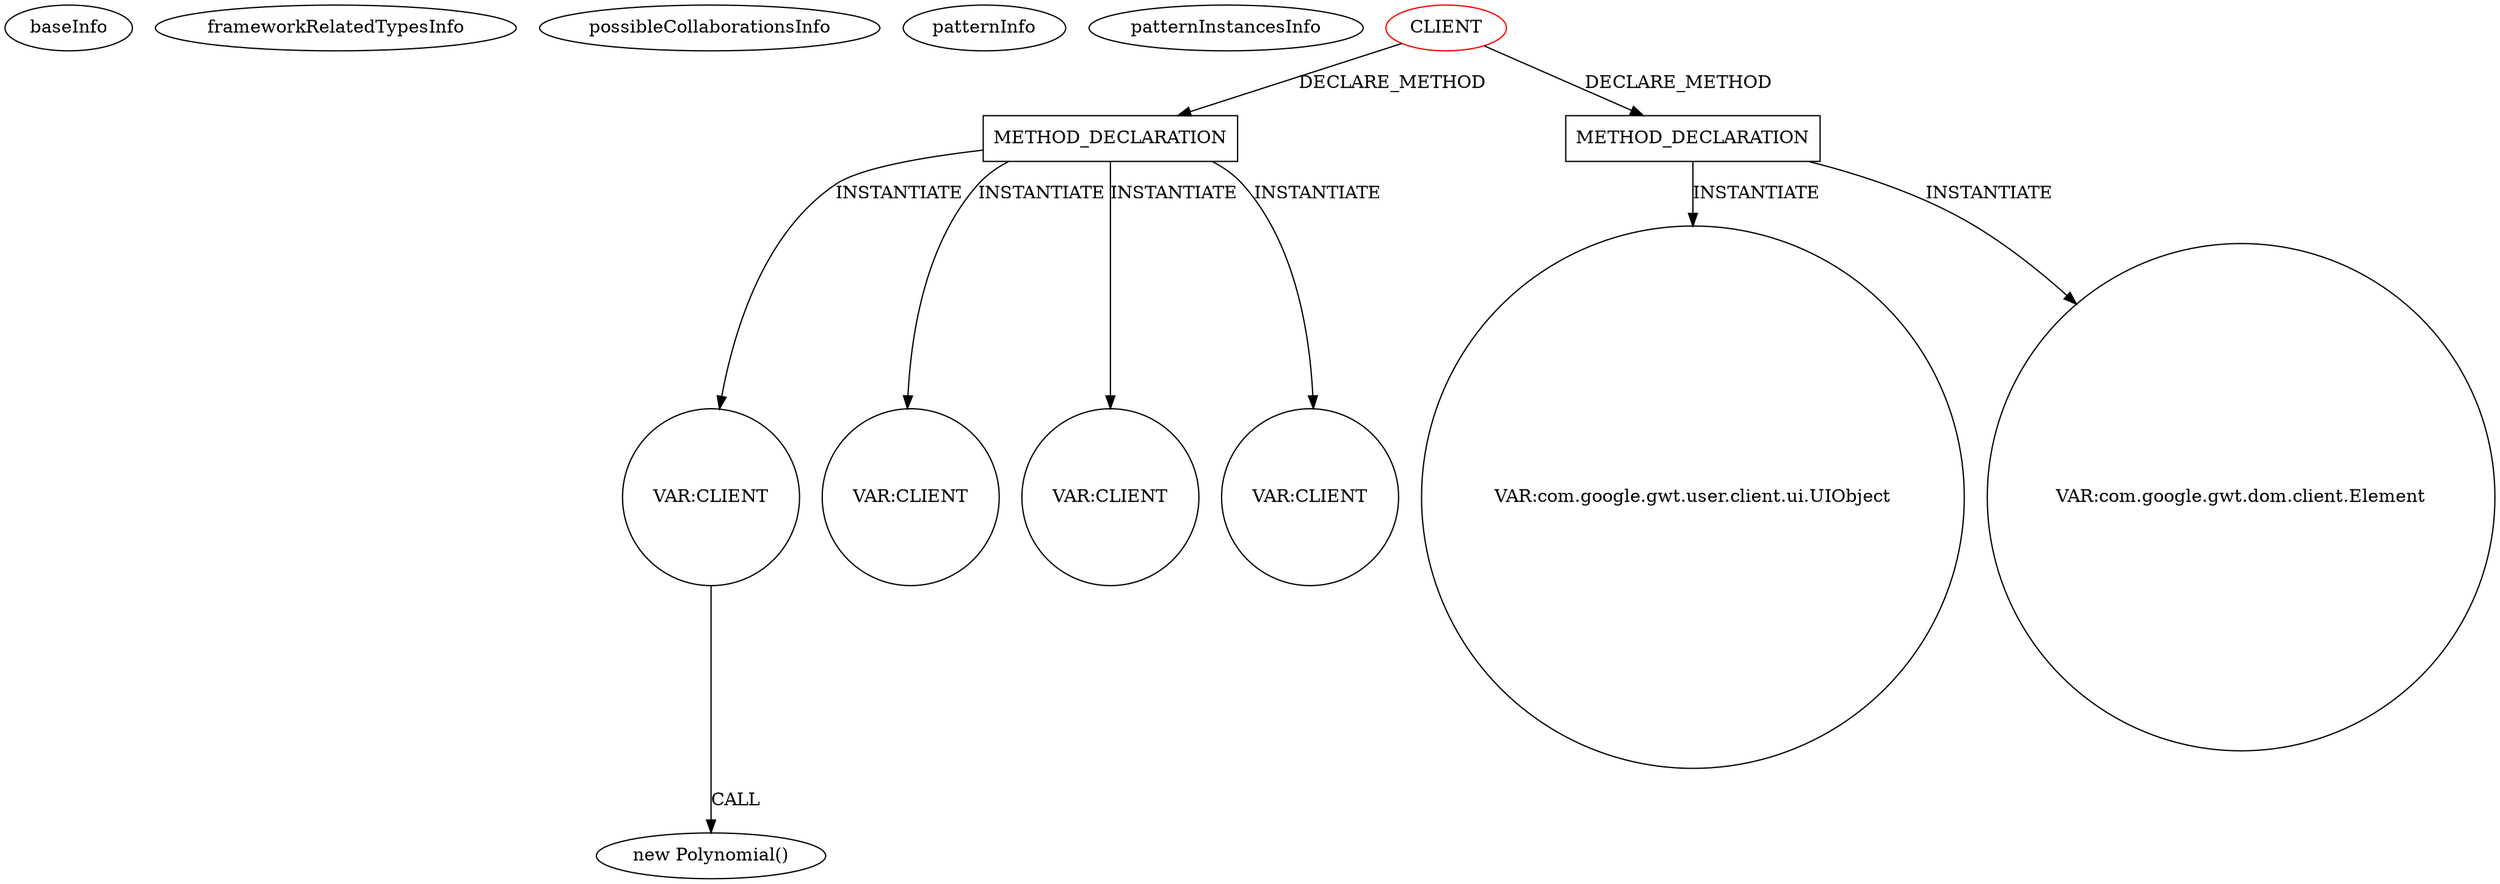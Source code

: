 digraph {
baseInfo[graphId=924,category="pattern",isAnonymous=false,possibleRelation=false]
frameworkRelatedTypesInfo[]
possibleCollaborationsInfo[]
patternInfo[frequency=2.0,patternRootClient=0]
patternInstancesInfo[0="luxferrari-AlgebrApp~/luxferrari-AlgebrApp/AlgebrApp-master/AlgebrApp/src/org/luxferrari/algebrapp/client/AlgebrApp.java~AlgebrApp~3667",1="luxferrari-AlgebrApp~/luxferrari-AlgebrApp/AlgebrApp-master/AlgebrApp/src/org/luxferrari/algebrapp/client/SubPolynomial.java~SubPolynomial~3660"]
222[label="new Polynomial()",vertexType="CONSTRUCTOR_CALL",isFrameworkType=false]
223[label="VAR:CLIENT",vertexType="VARIABLE_EXPRESION",isFrameworkType=false,shape=circle]
216[label="METHOD_DECLARATION",vertexType="CLIENT_METHOD_DECLARATION",isFrameworkType=false,shape=box]
0[label="CLIENT",vertexType="ROOT_CLIENT_CLASS_DECLARATION",isFrameworkType=false,color=red]
323[label="METHOD_DECLARATION",vertexType="CLIENT_METHOD_DECLARATION",isFrameworkType=false,shape=box]
337[label="VAR:com.google.gwt.user.client.ui.UIObject",vertexType="VARIABLE_EXPRESION",isFrameworkType=false,shape=circle]
334[label="VAR:com.google.gwt.dom.client.Element",vertexType="VARIABLE_EXPRESION",isFrameworkType=false,shape=circle]
220[label="VAR:CLIENT",vertexType="VARIABLE_EXPRESION",isFrameworkType=false,shape=circle]
229[label="VAR:CLIENT",vertexType="VARIABLE_EXPRESION",isFrameworkType=false,shape=circle]
226[label="VAR:CLIENT",vertexType="VARIABLE_EXPRESION",isFrameworkType=false,shape=circle]
216->226[label="INSTANTIATE"]
216->220[label="INSTANTIATE"]
216->229[label="INSTANTIATE"]
0->216[label="DECLARE_METHOD"]
0->323[label="DECLARE_METHOD"]
323->334[label="INSTANTIATE"]
223->222[label="CALL"]
216->223[label="INSTANTIATE"]
323->337[label="INSTANTIATE"]
}
